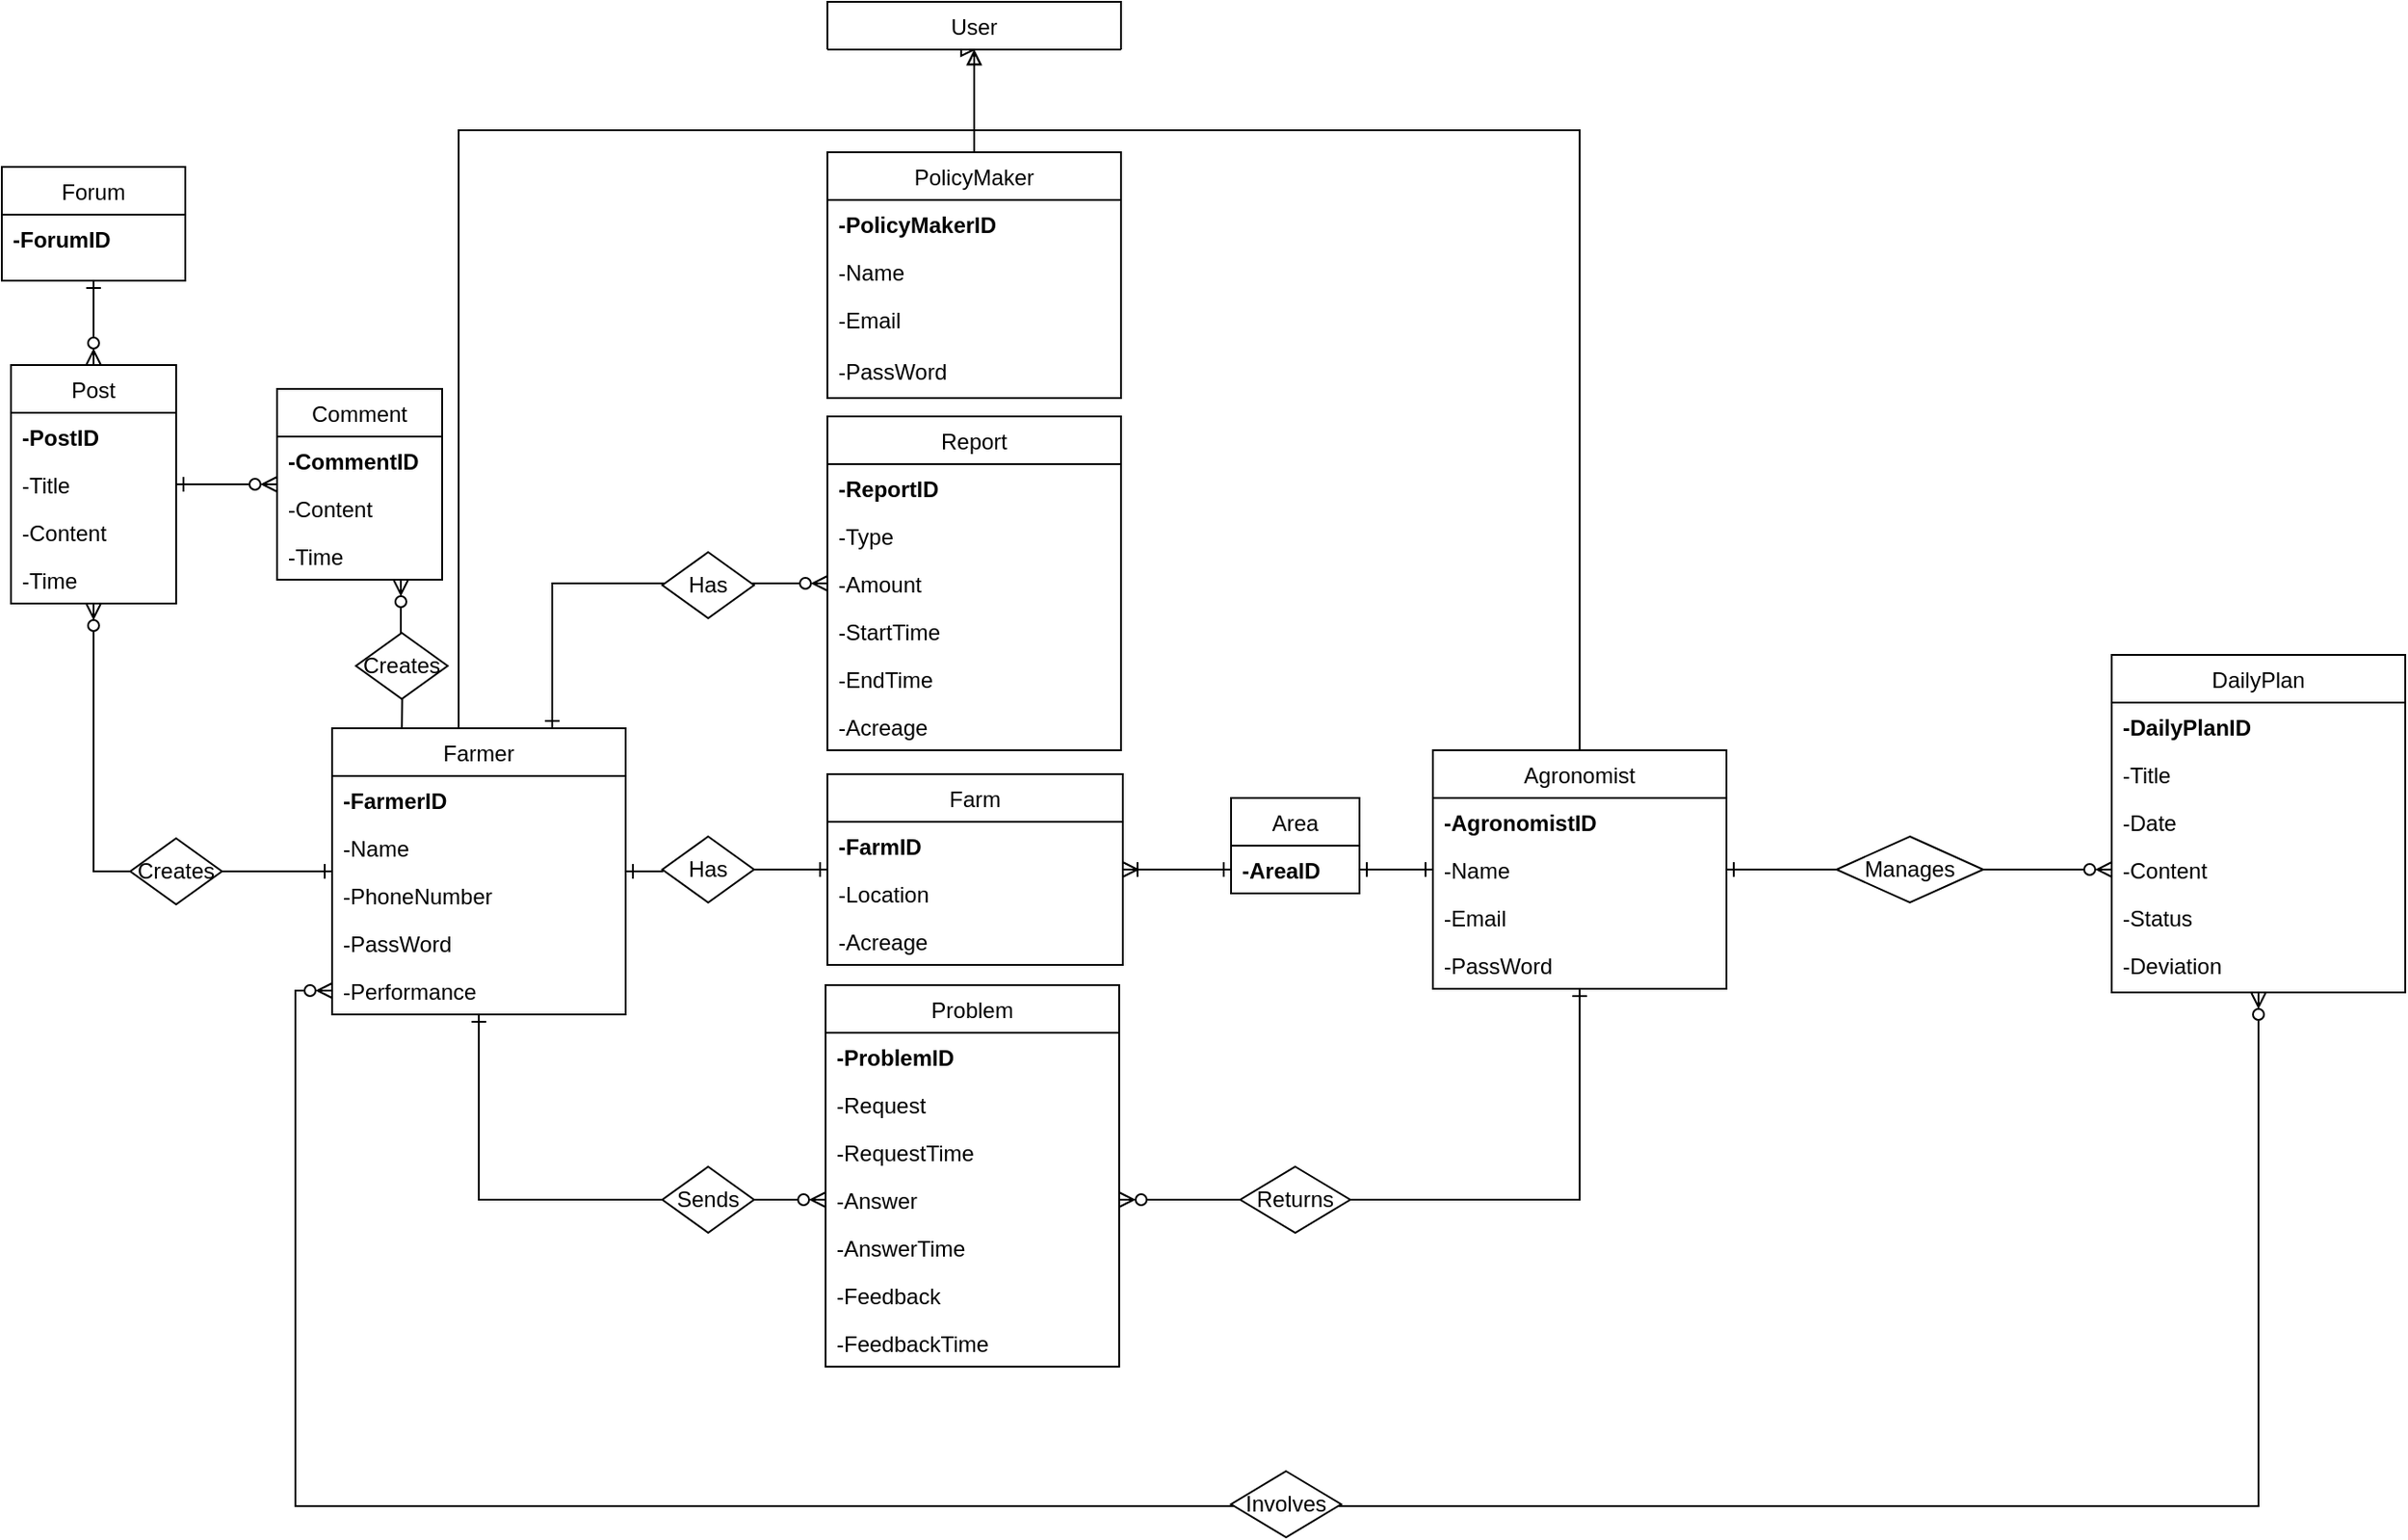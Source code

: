 <mxfile version="16.0.0" type="device"><diagram id="C5RBs43oDa-KdzZeNtuy" name="Page-1"><mxGraphModel dx="1455" dy="954" grid="1" gridSize="10" guides="1" tooltips="1" connect="1" arrows="1" fold="1" page="1" pageScale="1" pageWidth="827" pageHeight="1169" math="0" shadow="0"><root><mxCell id="WIyWlLk6GJQsqaUBKTNV-0"/><mxCell id="WIyWlLk6GJQsqaUBKTNV-1" parent="WIyWlLk6GJQsqaUBKTNV-0"/><mxCell id="zkfFHV4jXpPFQw0GAbJ--0" value="Report" style="swimlane;fontStyle=0;align=center;verticalAlign=top;childLayout=stackLayout;horizontal=1;startSize=26;horizontalStack=0;resizeParent=1;resizeLast=0;collapsible=1;marginBottom=0;rounded=0;shadow=0;strokeWidth=1;" parent="WIyWlLk6GJQsqaUBKTNV-1" vertex="1"><mxGeometry x="480" y="476" width="160" height="182" as="geometry"><mxRectangle x="340" y="546" width="120" height="26" as="alternateBounds"/></mxGeometry></mxCell><mxCell id="x2QuGscy5e58ePQxV6ER-3" value="-ReportID" style="text;align=left;verticalAlign=top;spacingLeft=4;spacingRight=4;overflow=hidden;rotatable=0;points=[[0,0.5],[1,0.5]];portConstraint=eastwest;fontStyle=1" parent="zkfFHV4jXpPFQw0GAbJ--0" vertex="1"><mxGeometry y="26" width="160" height="26" as="geometry"/></mxCell><mxCell id="zkfFHV4jXpPFQw0GAbJ--1" value="-Type" style="text;align=left;verticalAlign=top;spacingLeft=4;spacingRight=4;overflow=hidden;rotatable=0;points=[[0,0.5],[1,0.5]];portConstraint=eastwest;" parent="zkfFHV4jXpPFQw0GAbJ--0" vertex="1"><mxGeometry y="52" width="160" height="26" as="geometry"/></mxCell><mxCell id="zkfFHV4jXpPFQw0GAbJ--5" value="-Amount" style="text;align=left;verticalAlign=top;spacingLeft=4;spacingRight=4;overflow=hidden;rotatable=0;points=[[0,0.5],[1,0.5]];portConstraint=eastwest;" parent="zkfFHV4jXpPFQw0GAbJ--0" vertex="1"><mxGeometry y="78" width="160" height="26" as="geometry"/></mxCell><mxCell id="DxoQ2Ti96PjoFfvmHfNT-125" value="-StartTime" style="text;align=left;verticalAlign=top;spacingLeft=4;spacingRight=4;overflow=hidden;rotatable=0;points=[[0,0.5],[1,0.5]];portConstraint=eastwest;" parent="zkfFHV4jXpPFQw0GAbJ--0" vertex="1"><mxGeometry y="104" width="160" height="26" as="geometry"/></mxCell><mxCell id="S1mqgadDC83ZZfr4QE1d-0" value="-EndTime" style="text;align=left;verticalAlign=top;spacingLeft=4;spacingRight=4;overflow=hidden;rotatable=0;points=[[0,0.5],[1,0.5]];portConstraint=eastwest;" parent="zkfFHV4jXpPFQw0GAbJ--0" vertex="1"><mxGeometry y="130" width="160" height="26" as="geometry"/></mxCell><mxCell id="DyY6vyN7W-y3N_ncUhOB-0" value="-Acreage" style="text;align=left;verticalAlign=top;spacingLeft=4;spacingRight=4;overflow=hidden;rotatable=0;points=[[0,0.5],[1,0.5]];portConstraint=eastwest;" parent="zkfFHV4jXpPFQw0GAbJ--0" vertex="1"><mxGeometry y="156" width="160" height="26" as="geometry"/></mxCell><mxCell id="rKa9zj8Gj9nZQQ8F4N_N-17" style="edgeStyle=orthogonalEdgeStyle;rounded=0;orthogonalLoop=1;jettySize=auto;html=1;exitX=1;exitY=0.5;exitDx=0;exitDy=0;entryX=0;entryY=0.5;entryDx=0;entryDy=0;startArrow=none;startFill=0;endArrow=ERone;endFill=0;" parent="WIyWlLk6GJQsqaUBKTNV-1" source="rKa9zj8Gj9nZQQ8F4N_N-20" target="JW5dM0QdrTbxp0r37-U7-6" edge="1"><mxGeometry relative="1" as="geometry"/></mxCell><mxCell id="rKa9zj8Gj9nZQQ8F4N_N-24" style="edgeStyle=orthogonalEdgeStyle;rounded=0;orthogonalLoop=1;jettySize=auto;html=1;exitX=0.75;exitY=0;exitDx=0;exitDy=0;entryX=0;entryY=0.5;entryDx=0;entryDy=0;startArrow=ERone;startFill=0;endArrow=ERzeroToMany;endFill=0;" parent="WIyWlLk6GJQsqaUBKTNV-1" source="zkfFHV4jXpPFQw0GAbJ--6" target="zkfFHV4jXpPFQw0GAbJ--0" edge="1"><mxGeometry relative="1" as="geometry"/></mxCell><mxCell id="rKa9zj8Gj9nZQQ8F4N_N-31" style="edgeStyle=orthogonalEdgeStyle;rounded=0;orthogonalLoop=1;jettySize=auto;html=1;startArrow=ERone;startFill=0;endArrow=ERzeroToMany;endFill=0;" parent="WIyWlLk6GJQsqaUBKTNV-1" source="zkfFHV4jXpPFQw0GAbJ--6" target="DxoQ2Ti96PjoFfvmHfNT-129" edge="1"><mxGeometry relative="1" as="geometry"/></mxCell><mxCell id="rKa9zj8Gj9nZQQ8F4N_N-32" style="edgeStyle=orthogonalEdgeStyle;rounded=0;orthogonalLoop=1;jettySize=auto;html=1;entryX=0.75;entryY=1;entryDx=0;entryDy=0;startArrow=ERone;startFill=0;endArrow=ERzeroToMany;endFill=0;" parent="WIyWlLk6GJQsqaUBKTNV-1" target="DxoQ2Ti96PjoFfvmHfNT-132" edge="1"><mxGeometry relative="1" as="geometry"><mxPoint x="248" y="650" as="sourcePoint"/></mxGeometry></mxCell><mxCell id="o8yfk6_mGjurrVu3hF1t-0" style="edgeStyle=orthogonalEdgeStyle;rounded=0;orthogonalLoop=1;jettySize=auto;html=1;entryX=0;entryY=0.5;entryDx=0;entryDy=0;exitX=0.5;exitY=1;exitDx=0;exitDy=0;endArrow=ERzeroToMany;endFill=0;startArrow=ERone;startFill=0;" parent="WIyWlLk6GJQsqaUBKTNV-1" source="zkfFHV4jXpPFQw0GAbJ--6" target="JW5dM0QdrTbxp0r37-U7-21" edge="1"><mxGeometry relative="1" as="geometry"/></mxCell><mxCell id="o8yfk6_mGjurrVu3hF1t-5" style="edgeStyle=orthogonalEdgeStyle;rounded=0;orthogonalLoop=1;jettySize=auto;html=1;exitX=0.5;exitY=0;exitDx=0;exitDy=0;entryX=0.5;entryY=1;entryDx=0;entryDy=0;startArrow=none;startFill=0;endArrow=block;endFill=0;" parent="WIyWlLk6GJQsqaUBKTNV-1" edge="1"><mxGeometry relative="1" as="geometry"><mxPoint x="279" y="646.0" as="sourcePoint"/><mxPoint x="560" y="276" as="targetPoint"/><Array as="points"><mxPoint x="279" y="320"/><mxPoint x="560" y="320"/></Array></mxGeometry></mxCell><mxCell id="zkfFHV4jXpPFQw0GAbJ--6" value="Farmer" style="swimlane;fontStyle=0;align=center;verticalAlign=top;childLayout=stackLayout;horizontal=1;startSize=26;horizontalStack=0;resizeParent=1;resizeLast=0;collapsible=1;marginBottom=0;rounded=0;shadow=0;strokeWidth=1;" parent="WIyWlLk6GJQsqaUBKTNV-1" vertex="1"><mxGeometry x="210" y="646" width="160" height="156" as="geometry"><mxRectangle x="50" y="646" width="140" height="26" as="alternateBounds"/></mxGeometry></mxCell><mxCell id="rdyPJZReWTfpvRJuIXLG-3" value="-FarmerID" style="text;align=left;verticalAlign=top;spacingLeft=4;spacingRight=4;overflow=hidden;rotatable=0;points=[[0,0.5],[1,0.5]];portConstraint=eastwest;fontStyle=1" parent="zkfFHV4jXpPFQw0GAbJ--6" vertex="1"><mxGeometry y="26" width="160" height="26" as="geometry"/></mxCell><mxCell id="zkfFHV4jXpPFQw0GAbJ--7" value="-Name" style="text;align=left;verticalAlign=top;spacingLeft=4;spacingRight=4;overflow=hidden;rotatable=0;points=[[0,0.5],[1,0.5]];portConstraint=eastwest;" parent="zkfFHV4jXpPFQw0GAbJ--6" vertex="1"><mxGeometry y="52" width="160" height="26" as="geometry"/></mxCell><mxCell id="zkfFHV4jXpPFQw0GAbJ--10" value="-PhoneNumber" style="text;align=left;verticalAlign=top;spacingLeft=4;spacingRight=4;overflow=hidden;rotatable=0;points=[[0,0.5],[1,0.5]];portConstraint=eastwest;fontStyle=0;labelBackgroundColor=default;" parent="zkfFHV4jXpPFQw0GAbJ--6" vertex="1"><mxGeometry y="78" width="160" height="26" as="geometry"/></mxCell><mxCell id="zkfFHV4jXpPFQw0GAbJ--11" value="-PassWord" style="text;align=left;verticalAlign=top;spacingLeft=4;spacingRight=4;overflow=hidden;rotatable=0;points=[[0,0.5],[1,0.5]];portConstraint=eastwest;" parent="zkfFHV4jXpPFQw0GAbJ--6" vertex="1"><mxGeometry y="104" width="160" height="26" as="geometry"/></mxCell><mxCell id="DxoQ2Ti96PjoFfvmHfNT-55" value="-Performance" style="text;align=left;verticalAlign=top;spacingLeft=4;spacingRight=4;overflow=hidden;rotatable=0;points=[[0,0.5],[1,0.5]];portConstraint=eastwest;" parent="zkfFHV4jXpPFQw0GAbJ--6" vertex="1"><mxGeometry y="130" width="160" height="26" as="geometry"/></mxCell><mxCell id="rKa9zj8Gj9nZQQ8F4N_N-25" style="edgeStyle=orthogonalEdgeStyle;rounded=0;orthogonalLoop=1;jettySize=auto;html=1;exitX=1;exitY=0.5;exitDx=0;exitDy=0;entryX=0;entryY=0.5;entryDx=0;entryDy=0;startArrow=none;startFill=0;endArrow=ERzeroToMany;endFill=0;" parent="WIyWlLk6GJQsqaUBKTNV-1" source="rKa9zj8Gj9nZQQ8F4N_N-36" target="JW5dM0QdrTbxp0r37-U7-37" edge="1"><mxGeometry relative="1" as="geometry"/></mxCell><mxCell id="o8yfk6_mGjurrVu3hF1t-6" style="edgeStyle=orthogonalEdgeStyle;rounded=0;orthogonalLoop=1;jettySize=auto;html=1;exitX=0.5;exitY=0;exitDx=0;exitDy=0;entryX=0.5;entryY=1;entryDx=0;entryDy=0;startArrow=none;startFill=0;endArrow=block;endFill=0;" parent="WIyWlLk6GJQsqaUBKTNV-1" source="zkfFHV4jXpPFQw0GAbJ--13" edge="1"><mxGeometry relative="1" as="geometry"><mxPoint x="1016" y="644" as="sourcePoint"/><mxPoint x="561" y="276" as="targetPoint"/><Array as="points"><mxPoint x="890" y="320"/><mxPoint x="560" y="320"/><mxPoint x="560" y="276"/></Array></mxGeometry></mxCell><mxCell id="o8yfk6_mGjurrVu3hF1t-10" style="edgeStyle=orthogonalEdgeStyle;rounded=0;orthogonalLoop=1;jettySize=auto;html=1;exitX=0.5;exitY=1;exitDx=0;exitDy=0;entryX=1;entryY=0.5;entryDx=0;entryDy=0;startArrow=ERone;startFill=0;endArrow=ERzeroToMany;endFill=0;" parent="WIyWlLk6GJQsqaUBKTNV-1" source="zkfFHV4jXpPFQw0GAbJ--13" target="JW5dM0QdrTbxp0r37-U7-21" edge="1"><mxGeometry relative="1" as="geometry"/></mxCell><mxCell id="zkfFHV4jXpPFQw0GAbJ--13" value="Agronomist" style="swimlane;fontStyle=0;align=center;verticalAlign=top;childLayout=stackLayout;horizontal=1;startSize=26;horizontalStack=0;resizeParent=1;resizeLast=0;collapsible=1;marginBottom=0;rounded=0;shadow=0;strokeWidth=1;" parent="WIyWlLk6GJQsqaUBKTNV-1" vertex="1"><mxGeometry x="810" y="658" width="160" height="130" as="geometry"><mxRectangle x="685" y="646" width="170" height="26" as="alternateBounds"/></mxGeometry></mxCell><mxCell id="x2QuGscy5e58ePQxV6ER-2" value="-AgronomistID" style="text;align=left;verticalAlign=top;spacingLeft=4;spacingRight=4;overflow=hidden;rotatable=0;points=[[0,0.5],[1,0.5]];portConstraint=eastwest;fontStyle=1" parent="zkfFHV4jXpPFQw0GAbJ--13" vertex="1"><mxGeometry y="26" width="160" height="26" as="geometry"/></mxCell><mxCell id="zkfFHV4jXpPFQw0GAbJ--14" value="-Name" style="text;align=left;verticalAlign=top;spacingLeft=4;spacingRight=4;overflow=hidden;rotatable=0;points=[[0,0.5],[1,0.5]];portConstraint=eastwest;" parent="zkfFHV4jXpPFQw0GAbJ--13" vertex="1"><mxGeometry y="52" width="160" height="26" as="geometry"/></mxCell><mxCell id="JW5dM0QdrTbxp0r37-U7-4" value="-Email" style="text;align=left;verticalAlign=top;spacingLeft=4;spacingRight=4;overflow=hidden;rotatable=0;points=[[0,0.5],[1,0.5]];portConstraint=eastwest;" parent="zkfFHV4jXpPFQw0GAbJ--13" vertex="1"><mxGeometry y="78" width="160" height="26" as="geometry"/></mxCell><mxCell id="JW5dM0QdrTbxp0r37-U7-3" value="-PassWord" style="text;align=left;verticalAlign=top;spacingLeft=4;spacingRight=4;overflow=hidden;rotatable=0;points=[[0,0.5],[1,0.5]];portConstraint=eastwest;" parent="zkfFHV4jXpPFQw0GAbJ--13" vertex="1"><mxGeometry y="104" width="160" height="26" as="geometry"/></mxCell><mxCell id="o8yfk6_mGjurrVu3hF1t-8" style="edgeStyle=orthogonalEdgeStyle;rounded=0;orthogonalLoop=1;jettySize=auto;html=1;exitX=0.5;exitY=0;exitDx=0;exitDy=0;entryX=0.5;entryY=1;entryDx=0;entryDy=0;startArrow=none;startFill=0;endArrow=block;endFill=0;" parent="WIyWlLk6GJQsqaUBKTNV-1" source="zkfFHV4jXpPFQw0GAbJ--17" target="DxoQ2Ti96PjoFfvmHfNT-110" edge="1"><mxGeometry relative="1" as="geometry"/></mxCell><mxCell id="zkfFHV4jXpPFQw0GAbJ--17" value="PolicyMaker" style="swimlane;fontStyle=0;align=center;verticalAlign=top;childLayout=stackLayout;horizontal=1;startSize=26;horizontalStack=0;resizeParent=1;resizeLast=0;collapsible=1;marginBottom=0;rounded=0;shadow=0;strokeWidth=1;" parent="WIyWlLk6GJQsqaUBKTNV-1" vertex="1"><mxGeometry x="480" y="332" width="160" height="134" as="geometry"><mxRectangle x="320" y="360" width="160" height="26" as="alternateBounds"/></mxGeometry></mxCell><mxCell id="x2QuGscy5e58ePQxV6ER-4" value="-PolicyMakerID" style="text;align=left;verticalAlign=top;spacingLeft=4;spacingRight=4;overflow=hidden;rotatable=0;points=[[0,0.5],[1,0.5]];portConstraint=eastwest;fontStyle=1" parent="zkfFHV4jXpPFQw0GAbJ--17" vertex="1"><mxGeometry y="26" width="160" height="26" as="geometry"/></mxCell><mxCell id="TyxqnVsegSag8XOCpsEB-8" value="-Name" style="text;align=left;verticalAlign=top;spacingLeft=4;spacingRight=4;overflow=hidden;rotatable=0;points=[[0,0.5],[1,0.5]];portConstraint=eastwest;" parent="zkfFHV4jXpPFQw0GAbJ--17" vertex="1"><mxGeometry y="52" width="160" height="26" as="geometry"/></mxCell><mxCell id="zkfFHV4jXpPFQw0GAbJ--18" value="-Email" style="text;align=left;verticalAlign=top;spacingLeft=4;spacingRight=4;overflow=hidden;rotatable=0;points=[[0,0.5],[1,0.5]];portConstraint=eastwest;" parent="zkfFHV4jXpPFQw0GAbJ--17" vertex="1"><mxGeometry y="78" width="160" height="28" as="geometry"/></mxCell><mxCell id="TyxqnVsegSag8XOCpsEB-10" value="-PassWord" style="text;align=left;verticalAlign=top;spacingLeft=4;spacingRight=4;overflow=hidden;rotatable=0;points=[[0,0.5],[1,0.5]];portConstraint=eastwest;" parent="zkfFHV4jXpPFQw0GAbJ--17" vertex="1"><mxGeometry y="106" width="160" height="28" as="geometry"/></mxCell><mxCell id="rKa9zj8Gj9nZQQ8F4N_N-22" style="edgeStyle=orthogonalEdgeStyle;rounded=0;orthogonalLoop=1;jettySize=auto;html=1;exitX=1;exitY=0.5;exitDx=0;exitDy=0;entryX=0;entryY=0.5;entryDx=0;entryDy=0;startArrow=ERoneToMany;startFill=0;endArrow=ERone;endFill=0;" parent="WIyWlLk6GJQsqaUBKTNV-1" source="JW5dM0QdrTbxp0r37-U7-6" target="x2QuGscy5e58ePQxV6ER-1" edge="1"><mxGeometry relative="1" as="geometry"/></mxCell><mxCell id="JW5dM0QdrTbxp0r37-U7-6" value="Farm" style="swimlane;fontStyle=0;align=center;verticalAlign=top;childLayout=stackLayout;horizontal=1;startSize=26;horizontalStack=0;resizeParent=1;resizeLast=0;collapsible=1;marginBottom=0;rounded=0;shadow=0;strokeWidth=1;" parent="WIyWlLk6GJQsqaUBKTNV-1" vertex="1"><mxGeometry x="480" y="671" width="161" height="104" as="geometry"><mxRectangle x="337.5" y="631" width="117" height="26" as="alternateBounds"/></mxGeometry></mxCell><mxCell id="x2QuGscy5e58ePQxV6ER-0" value="-FarmID" style="text;align=left;verticalAlign=top;spacingLeft=4;spacingRight=4;overflow=hidden;rotatable=0;points=[[0,0.5],[1,0.5]];portConstraint=eastwest;rounded=0;shadow=0;html=0;fontStyle=1" parent="JW5dM0QdrTbxp0r37-U7-6" vertex="1"><mxGeometry y="26" width="161" height="26" as="geometry"/></mxCell><mxCell id="JW5dM0QdrTbxp0r37-U7-8" value="-Location" style="text;align=left;verticalAlign=top;spacingLeft=4;spacingRight=4;overflow=hidden;rotatable=0;points=[[0,0.5],[1,0.5]];portConstraint=eastwest;rounded=0;shadow=0;html=0;" parent="JW5dM0QdrTbxp0r37-U7-6" vertex="1"><mxGeometry y="52" width="161" height="26" as="geometry"/></mxCell><mxCell id="DxoQ2Ti96PjoFfvmHfNT-74" value="-Acreage" style="text;align=left;verticalAlign=top;spacingLeft=4;spacingRight=4;overflow=hidden;rotatable=0;points=[[0,0.5],[1,0.5]];portConstraint=eastwest;" parent="JW5dM0QdrTbxp0r37-U7-6" vertex="1"><mxGeometry y="78" width="161" height="26" as="geometry"/></mxCell><mxCell id="DxoQ2Ti96PjoFfvmHfNT-78" style="edgeStyle=orthogonalEdgeStyle;rounded=0;orthogonalLoop=1;jettySize=auto;html=1;exitX=1;exitY=0.5;exitDx=0;exitDy=0;entryX=1;entryY=0.5;entryDx=0;entryDy=0;endArrow=none;endFill=0;" parent="JW5dM0QdrTbxp0r37-U7-6" edge="1"><mxGeometry relative="1" as="geometry"><mxPoint x="160" y="143.0" as="sourcePoint"/><mxPoint x="160" y="143.0" as="targetPoint"/></mxGeometry></mxCell><mxCell id="JW5dM0QdrTbxp0r37-U7-19" value="Problem" style="swimlane;fontStyle=0;align=center;verticalAlign=top;childLayout=stackLayout;horizontal=1;startSize=26;horizontalStack=0;resizeParent=1;resizeLast=0;collapsible=1;marginBottom=0;rounded=0;shadow=0;strokeWidth=1;" parent="WIyWlLk6GJQsqaUBKTNV-1" vertex="1"><mxGeometry x="479" y="786" width="160" height="208" as="geometry"><mxRectangle x="340" y="736" width="120" height="26" as="alternateBounds"/></mxGeometry></mxCell><mxCell id="x2QuGscy5e58ePQxV6ER-5" value="-ProblemID" style="text;align=left;verticalAlign=top;spacingLeft=4;spacingRight=4;overflow=hidden;rotatable=0;points=[[0,0.5],[1,0.5]];portConstraint=eastwest;fontStyle=1" parent="JW5dM0QdrTbxp0r37-U7-19" vertex="1"><mxGeometry y="26" width="160" height="26" as="geometry"/></mxCell><mxCell id="JW5dM0QdrTbxp0r37-U7-20" value="-Request" style="text;align=left;verticalAlign=top;spacingLeft=4;spacingRight=4;overflow=hidden;rotatable=0;points=[[0,0.5],[1,0.5]];portConstraint=eastwest;" parent="JW5dM0QdrTbxp0r37-U7-19" vertex="1"><mxGeometry y="52" width="160" height="26" as="geometry"/></mxCell><mxCell id="cOr14Vl-Mpru39-Gf3hT-0" value="-RequestTime" style="text;align=left;verticalAlign=top;spacingLeft=4;spacingRight=4;overflow=hidden;rotatable=0;points=[[0,0.5],[1,0.5]];portConstraint=eastwest;" parent="JW5dM0QdrTbxp0r37-U7-19" vertex="1"><mxGeometry y="78" width="160" height="26" as="geometry"/></mxCell><mxCell id="JW5dM0QdrTbxp0r37-U7-21" value="-Answer" style="text;align=left;verticalAlign=top;spacingLeft=4;spacingRight=4;overflow=hidden;rotatable=0;points=[[0,0.5],[1,0.5]];portConstraint=eastwest;rounded=0;shadow=0;html=0;" parent="JW5dM0QdrTbxp0r37-U7-19" vertex="1"><mxGeometry y="104" width="160" height="26" as="geometry"/></mxCell><mxCell id="cOr14Vl-Mpru39-Gf3hT-1" value="-AnswerTime" style="text;align=left;verticalAlign=top;spacingLeft=4;spacingRight=4;overflow=hidden;rotatable=0;points=[[0,0.5],[1,0.5]];portConstraint=eastwest;rounded=0;shadow=0;html=0;" parent="JW5dM0QdrTbxp0r37-U7-19" vertex="1"><mxGeometry y="130" width="160" height="26" as="geometry"/></mxCell><mxCell id="DxoQ2Ti96PjoFfvmHfNT-154" value="-Feedback" style="text;align=left;verticalAlign=top;spacingLeft=4;spacingRight=4;overflow=hidden;rotatable=0;points=[[0,0.5],[1,0.5]];portConstraint=eastwest;rounded=0;shadow=0;html=0;" parent="JW5dM0QdrTbxp0r37-U7-19" vertex="1"><mxGeometry y="156" width="160" height="26" as="geometry"/></mxCell><mxCell id="cOr14Vl-Mpru39-Gf3hT-2" value="-FeedbackTime" style="text;align=left;verticalAlign=top;spacingLeft=4;spacingRight=4;overflow=hidden;rotatable=0;points=[[0,0.5],[1,0.5]];portConstraint=eastwest;rounded=0;shadow=0;html=0;" parent="JW5dM0QdrTbxp0r37-U7-19" vertex="1"><mxGeometry y="182" width="160" height="26" as="geometry"/></mxCell><mxCell id="rKa9zj8Gj9nZQQ8F4N_N-28" style="edgeStyle=orthogonalEdgeStyle;rounded=0;orthogonalLoop=1;jettySize=auto;html=1;exitX=0.5;exitY=1;exitDx=0;exitDy=0;entryX=0.5;entryY=0;entryDx=0;entryDy=0;startArrow=ERone;startFill=0;endArrow=ERzeroToMany;endFill=0;" parent="WIyWlLk6GJQsqaUBKTNV-1" source="JW5dM0QdrTbxp0r37-U7-27" target="DxoQ2Ti96PjoFfvmHfNT-129" edge="1"><mxGeometry relative="1" as="geometry"/></mxCell><mxCell id="JW5dM0QdrTbxp0r37-U7-27" value="Forum" style="swimlane;fontStyle=0;align=center;verticalAlign=top;childLayout=stackLayout;horizontal=1;startSize=26;horizontalStack=0;resizeParent=1;resizeLast=0;collapsible=1;marginBottom=0;rounded=0;shadow=0;strokeWidth=1;" parent="WIyWlLk6GJQsqaUBKTNV-1" vertex="1"><mxGeometry x="30" y="340" width="100" height="62" as="geometry"><mxRectangle x="-125" y="380" width="90" height="26" as="alternateBounds"/></mxGeometry></mxCell><mxCell id="cOr14Vl-Mpru39-Gf3hT-3" value="-ForumID" style="text;align=left;verticalAlign=top;spacingLeft=4;spacingRight=4;overflow=hidden;rotatable=0;points=[[0,0.5],[1,0.5]];portConstraint=eastwest;fontStyle=1" parent="JW5dM0QdrTbxp0r37-U7-27" vertex="1"><mxGeometry y="26" width="100" height="26" as="geometry"/></mxCell><mxCell id="bkm5j68Vp90CGcQqyvdv-1" style="edgeStyle=orthogonalEdgeStyle;rounded=0;orthogonalLoop=1;jettySize=auto;html=1;exitX=0.5;exitY=1;exitDx=0;exitDy=0;entryX=0;entryY=0.5;entryDx=0;entryDy=0;startArrow=ERzeroToMany;startFill=0;endArrow=ERzeroToMany;endFill=0;" edge="1" parent="WIyWlLk6GJQsqaUBKTNV-1" source="JW5dM0QdrTbxp0r37-U7-33" target="DxoQ2Ti96PjoFfvmHfNT-55"><mxGeometry relative="1" as="geometry"><Array as="points"><mxPoint x="1260" y="1070"/><mxPoint x="190" y="1070"/><mxPoint x="190" y="789"/></Array></mxGeometry></mxCell><mxCell id="JW5dM0QdrTbxp0r37-U7-33" value="DailyPlan" style="swimlane;fontStyle=0;align=center;verticalAlign=top;childLayout=stackLayout;horizontal=1;startSize=26;horizontalStack=0;resizeParent=1;resizeLast=0;collapsible=1;marginBottom=0;rounded=0;shadow=0;strokeWidth=1;" parent="WIyWlLk6GJQsqaUBKTNV-1" vertex="1"><mxGeometry x="1180" y="606" width="160" height="184" as="geometry"><mxRectangle x="690" y="360" width="160" height="26" as="alternateBounds"/></mxGeometry></mxCell><mxCell id="x2QuGscy5e58ePQxV6ER-6" value="-DailyPlanID" style="text;align=left;verticalAlign=top;spacingLeft=4;spacingRight=4;overflow=hidden;rotatable=0;points=[[0,0.5],[1,0.5]];portConstraint=eastwest;rounded=0;shadow=0;html=0;fontStyle=1" parent="JW5dM0QdrTbxp0r37-U7-33" vertex="1"><mxGeometry y="26" width="160" height="26" as="geometry"/></mxCell><mxCell id="DxoQ2Ti96PjoFfvmHfNT-91" value="-Title" style="text;align=left;verticalAlign=top;spacingLeft=4;spacingRight=4;overflow=hidden;rotatable=0;points=[[0,0.5],[1,0.5]];portConstraint=eastwest;rounded=0;shadow=0;html=0;" parent="JW5dM0QdrTbxp0r37-U7-33" vertex="1"><mxGeometry y="52" width="160" height="26" as="geometry"/></mxCell><mxCell id="JW5dM0QdrTbxp0r37-U7-35" value="-Date" style="text;align=left;verticalAlign=top;spacingLeft=4;spacingRight=4;overflow=hidden;rotatable=0;points=[[0,0.5],[1,0.5]];portConstraint=eastwest;rounded=0;shadow=0;html=0;" parent="JW5dM0QdrTbxp0r37-U7-33" vertex="1"><mxGeometry y="78" width="160" height="26" as="geometry"/></mxCell><mxCell id="JW5dM0QdrTbxp0r37-U7-37" value="-Content" style="text;align=left;verticalAlign=top;spacingLeft=4;spacingRight=4;overflow=hidden;rotatable=0;points=[[0,0.5],[1,0.5]];portConstraint=eastwest;rounded=0;shadow=0;html=0;" parent="JW5dM0QdrTbxp0r37-U7-33" vertex="1"><mxGeometry y="104" width="160" height="26" as="geometry"/></mxCell><mxCell id="JW5dM0QdrTbxp0r37-U7-39" value="-Status" style="text;align=left;verticalAlign=top;spacingLeft=4;spacingRight=4;overflow=hidden;rotatable=0;points=[[0,0.5],[1,0.5]];portConstraint=eastwest;" parent="JW5dM0QdrTbxp0r37-U7-33" vertex="1"><mxGeometry y="130" width="160" height="26" as="geometry"/></mxCell><mxCell id="JW5dM0QdrTbxp0r37-U7-38" value="-Deviation" style="text;align=left;verticalAlign=top;spacingLeft=4;spacingRight=4;overflow=hidden;rotatable=0;points=[[0,0.5],[1,0.5]];portConstraint=eastwest;rounded=0;shadow=0;html=0;" parent="JW5dM0QdrTbxp0r37-U7-33" vertex="1"><mxGeometry y="156" width="160" height="26" as="geometry"/></mxCell><mxCell id="DxoQ2Ti96PjoFfvmHfNT-110" value="User" style="swimlane;fontStyle=0;align=center;verticalAlign=top;childLayout=stackLayout;horizontal=1;startSize=26;horizontalStack=0;resizeParent=1;resizeLast=0;collapsible=1;marginBottom=0;rounded=0;shadow=0;strokeWidth=1;" parent="WIyWlLk6GJQsqaUBKTNV-1" vertex="1" collapsed="1"><mxGeometry x="480" y="250" width="160" height="26" as="geometry"><mxRectangle x="316" y="240" width="160" height="104" as="alternateBounds"/></mxGeometry></mxCell><mxCell id="rKa9zj8Gj9nZQQ8F4N_N-30" style="edgeStyle=orthogonalEdgeStyle;rounded=0;orthogonalLoop=1;jettySize=auto;html=1;exitX=1;exitY=0.5;exitDx=0;exitDy=0;entryX=0;entryY=0.5;entryDx=0;entryDy=0;startArrow=ERone;startFill=0;endArrow=ERzeroToMany;endFill=0;" parent="WIyWlLk6GJQsqaUBKTNV-1" source="DxoQ2Ti96PjoFfvmHfNT-129" target="DxoQ2Ti96PjoFfvmHfNT-132" edge="1"><mxGeometry relative="1" as="geometry"/></mxCell><mxCell id="DxoQ2Ti96PjoFfvmHfNT-129" value="Post" style="swimlane;fontStyle=0;align=center;verticalAlign=top;childLayout=stackLayout;horizontal=1;startSize=26;horizontalStack=0;resizeParent=1;resizeLast=0;collapsible=1;marginBottom=0;rounded=0;shadow=0;strokeWidth=1;" parent="WIyWlLk6GJQsqaUBKTNV-1" vertex="1"><mxGeometry x="35" y="448" width="90" height="130" as="geometry"><mxRectangle x="-130" y="530" width="100" height="26" as="alternateBounds"/></mxGeometry></mxCell><mxCell id="rdyPJZReWTfpvRJuIXLG-1" value="-PostID" style="text;align=left;verticalAlign=top;spacingLeft=4;spacingRight=4;overflow=hidden;rotatable=0;points=[[0,0.5],[1,0.5]];portConstraint=eastwest;fontStyle=1" parent="DxoQ2Ti96PjoFfvmHfNT-129" vertex="1"><mxGeometry y="26" width="90" height="26" as="geometry"/></mxCell><mxCell id="DxoQ2Ti96PjoFfvmHfNT-130" value="-Title" style="text;align=left;verticalAlign=top;spacingLeft=4;spacingRight=4;overflow=hidden;rotatable=0;points=[[0,0.5],[1,0.5]];portConstraint=eastwest;" parent="DxoQ2Ti96PjoFfvmHfNT-129" vertex="1"><mxGeometry y="52" width="90" height="26" as="geometry"/></mxCell><mxCell id="DxoQ2Ti96PjoFfvmHfNT-131" value="-Content" style="text;align=left;verticalAlign=top;spacingLeft=4;spacingRight=4;overflow=hidden;rotatable=0;points=[[0,0.5],[1,0.5]];portConstraint=eastwest;" parent="DxoQ2Ti96PjoFfvmHfNT-129" vertex="1"><mxGeometry y="78" width="90" height="26" as="geometry"/></mxCell><mxCell id="it_GknCiNeM-z0VWy5zi-3" value="-Time" style="text;align=left;verticalAlign=top;spacingLeft=4;spacingRight=4;overflow=hidden;rotatable=0;points=[[0,0.5],[1,0.5]];portConstraint=eastwest;" parent="DxoQ2Ti96PjoFfvmHfNT-129" vertex="1"><mxGeometry y="104" width="90" height="26" as="geometry"/></mxCell><mxCell id="DxoQ2Ti96PjoFfvmHfNT-132" value="Comment" style="swimlane;fontStyle=0;align=center;verticalAlign=top;childLayout=stackLayout;horizontal=1;startSize=26;horizontalStack=0;resizeParent=1;resizeLast=0;collapsible=1;marginBottom=0;rounded=0;shadow=0;strokeWidth=1;" parent="WIyWlLk6GJQsqaUBKTNV-1" vertex="1"><mxGeometry x="180" y="461" width="90" height="104" as="geometry"><mxRectangle x="10" y="530" width="100" height="26" as="alternateBounds"/></mxGeometry></mxCell><mxCell id="rdyPJZReWTfpvRJuIXLG-2" value="-CommentID" style="text;align=left;verticalAlign=top;spacingLeft=4;spacingRight=4;overflow=hidden;rotatable=0;points=[[0,0.5],[1,0.5]];portConstraint=eastwest;fontStyle=1" parent="DxoQ2Ti96PjoFfvmHfNT-132" vertex="1"><mxGeometry y="26" width="90" height="26" as="geometry"/></mxCell><mxCell id="DxoQ2Ti96PjoFfvmHfNT-134" value="-Content" style="text;align=left;verticalAlign=top;spacingLeft=4;spacingRight=4;overflow=hidden;rotatable=0;points=[[0,0.5],[1,0.5]];portConstraint=eastwest;" parent="DxoQ2Ti96PjoFfvmHfNT-132" vertex="1"><mxGeometry y="52" width="90" height="26" as="geometry"/></mxCell><mxCell id="it_GknCiNeM-z0VWy5zi-1" value="-Time" style="text;align=left;verticalAlign=top;spacingLeft=4;spacingRight=4;overflow=hidden;rotatable=0;points=[[0,0.5],[1,0.5]];portConstraint=eastwest;" parent="DxoQ2Ti96PjoFfvmHfNT-132" vertex="1"><mxGeometry y="78" width="90" height="26" as="geometry"/></mxCell><mxCell id="rKa9zj8Gj9nZQQ8F4N_N-19" style="edgeStyle=orthogonalEdgeStyle;rounded=0;orthogonalLoop=1;jettySize=auto;html=1;exitX=1;exitY=0.5;exitDx=0;exitDy=0;entryX=0;entryY=0.5;entryDx=0;entryDy=0;startArrow=ERone;startFill=0;endArrow=ERone;endFill=0;" parent="WIyWlLk6GJQsqaUBKTNV-1" source="x2QuGscy5e58ePQxV6ER-1" target="zkfFHV4jXpPFQw0GAbJ--13" edge="1"><mxGeometry relative="1" as="geometry"/></mxCell><mxCell id="M_vtLIsfnFepS92mFb9_-0" value="Area" style="swimlane;fontStyle=0;align=center;verticalAlign=top;childLayout=stackLayout;horizontal=1;startSize=26;horizontalStack=0;resizeParent=1;resizeLast=0;collapsible=1;marginBottom=0;rounded=0;shadow=0;strokeWidth=1;" parent="WIyWlLk6GJQsqaUBKTNV-1" vertex="1"><mxGeometry x="700" y="684" width="70" height="52" as="geometry"><mxRectangle x="530" y="703" width="85" height="26" as="alternateBounds"/></mxGeometry></mxCell><mxCell id="M_vtLIsfnFepS92mFb9_-3" style="edgeStyle=orthogonalEdgeStyle;rounded=0;orthogonalLoop=1;jettySize=auto;html=1;exitX=1;exitY=0.5;exitDx=0;exitDy=0;entryX=1;entryY=0.5;entryDx=0;entryDy=0;endArrow=none;endFill=0;" parent="M_vtLIsfnFepS92mFb9_-0" edge="1"><mxGeometry relative="1" as="geometry"><mxPoint x="160" y="143.0" as="sourcePoint"/><mxPoint x="160" y="143.0" as="targetPoint"/></mxGeometry></mxCell><mxCell id="x2QuGscy5e58ePQxV6ER-1" value="-AreaID" style="text;align=left;verticalAlign=top;spacingLeft=4;spacingRight=4;overflow=hidden;rotatable=0;points=[[0,0.5],[1,0.5]];portConstraint=eastwest;rounded=0;shadow=0;html=0;fontStyle=1" parent="M_vtLIsfnFepS92mFb9_-0" vertex="1"><mxGeometry y="26" width="70" height="26" as="geometry"/></mxCell><mxCell id="rKa9zj8Gj9nZQQ8F4N_N-33" value="Creates" style="shape=rhombus;perimeter=rhombusPerimeter;whiteSpace=wrap;html=1;align=center;" parent="WIyWlLk6GJQsqaUBKTNV-1" vertex="1"><mxGeometry x="100" y="706" width="50" height="36" as="geometry"/></mxCell><mxCell id="rKa9zj8Gj9nZQQ8F4N_N-34" value="Creates" style="shape=rhombus;perimeter=rhombusPerimeter;whiteSpace=wrap;html=1;align=center;" parent="WIyWlLk6GJQsqaUBKTNV-1" vertex="1"><mxGeometry x="223" y="594" width="50" height="36" as="geometry"/></mxCell><mxCell id="rKa9zj8Gj9nZQQ8F4N_N-35" value="Has" style="shape=rhombus;perimeter=rhombusPerimeter;whiteSpace=wrap;html=1;align=center;" parent="WIyWlLk6GJQsqaUBKTNV-1" vertex="1"><mxGeometry x="390" y="550" width="50" height="36" as="geometry"/></mxCell><mxCell id="rKa9zj8Gj9nZQQ8F4N_N-37" value="Sends" style="shape=rhombus;perimeter=rhombusPerimeter;whiteSpace=wrap;html=1;align=center;" parent="WIyWlLk6GJQsqaUBKTNV-1" vertex="1"><mxGeometry x="390" y="885" width="50" height="36" as="geometry"/></mxCell><mxCell id="rKa9zj8Gj9nZQQ8F4N_N-44" value="Returns" style="shape=rhombus;perimeter=rhombusPerimeter;whiteSpace=wrap;html=1;align=center;" parent="WIyWlLk6GJQsqaUBKTNV-1" vertex="1"><mxGeometry x="705" y="885" width="60" height="36" as="geometry"/></mxCell><mxCell id="rKa9zj8Gj9nZQQ8F4N_N-20" value="Has" style="shape=rhombus;perimeter=rhombusPerimeter;whiteSpace=wrap;html=1;align=center;" parent="WIyWlLk6GJQsqaUBKTNV-1" vertex="1"><mxGeometry x="390" y="705" width="50" height="36" as="geometry"/></mxCell><mxCell id="o8yfk6_mGjurrVu3hF1t-13" value="" style="edgeStyle=orthogonalEdgeStyle;rounded=0;orthogonalLoop=1;jettySize=auto;html=1;exitX=1;exitY=0.5;exitDx=0;exitDy=0;entryX=0;entryY=0.5;entryDx=0;entryDy=0;startArrow=ERone;startFill=0;endArrow=none;endFill=0;" parent="WIyWlLk6GJQsqaUBKTNV-1" source="zkfFHV4jXpPFQw0GAbJ--6" target="rKa9zj8Gj9nZQQ8F4N_N-20" edge="1"><mxGeometry relative="1" as="geometry"><mxPoint x="350" y="659.0" as="sourcePoint"/><mxPoint x="479" y="659.0" as="targetPoint"/></mxGeometry></mxCell><mxCell id="rKa9zj8Gj9nZQQ8F4N_N-36" value="Manages" style="shape=rhombus;perimeter=rhombusPerimeter;whiteSpace=wrap;html=1;align=center;" parent="WIyWlLk6GJQsqaUBKTNV-1" vertex="1"><mxGeometry x="1030" y="705" width="80" height="36" as="geometry"/></mxCell><mxCell id="bkm5j68Vp90CGcQqyvdv-0" value="" style="edgeStyle=orthogonalEdgeStyle;rounded=0;orthogonalLoop=1;jettySize=auto;html=1;exitX=1;exitY=0.5;exitDx=0;exitDy=0;entryX=0;entryY=0.5;entryDx=0;entryDy=0;startArrow=ERone;startFill=0;endArrow=none;endFill=0;" edge="1" parent="WIyWlLk6GJQsqaUBKTNV-1" source="zkfFHV4jXpPFQw0GAbJ--14" target="rKa9zj8Gj9nZQQ8F4N_N-36"><mxGeometry relative="1" as="geometry"><mxPoint x="970" y="749" as="sourcePoint"/><mxPoint x="1180" y="749" as="targetPoint"/></mxGeometry></mxCell><mxCell id="bkm5j68Vp90CGcQqyvdv-2" value="Involves" style="shape=rhombus;perimeter=rhombusPerimeter;whiteSpace=wrap;html=1;align=center;" vertex="1" parent="WIyWlLk6GJQsqaUBKTNV-1"><mxGeometry x="700" y="1051" width="60" height="36" as="geometry"/></mxCell></root></mxGraphModel></diagram></mxfile>